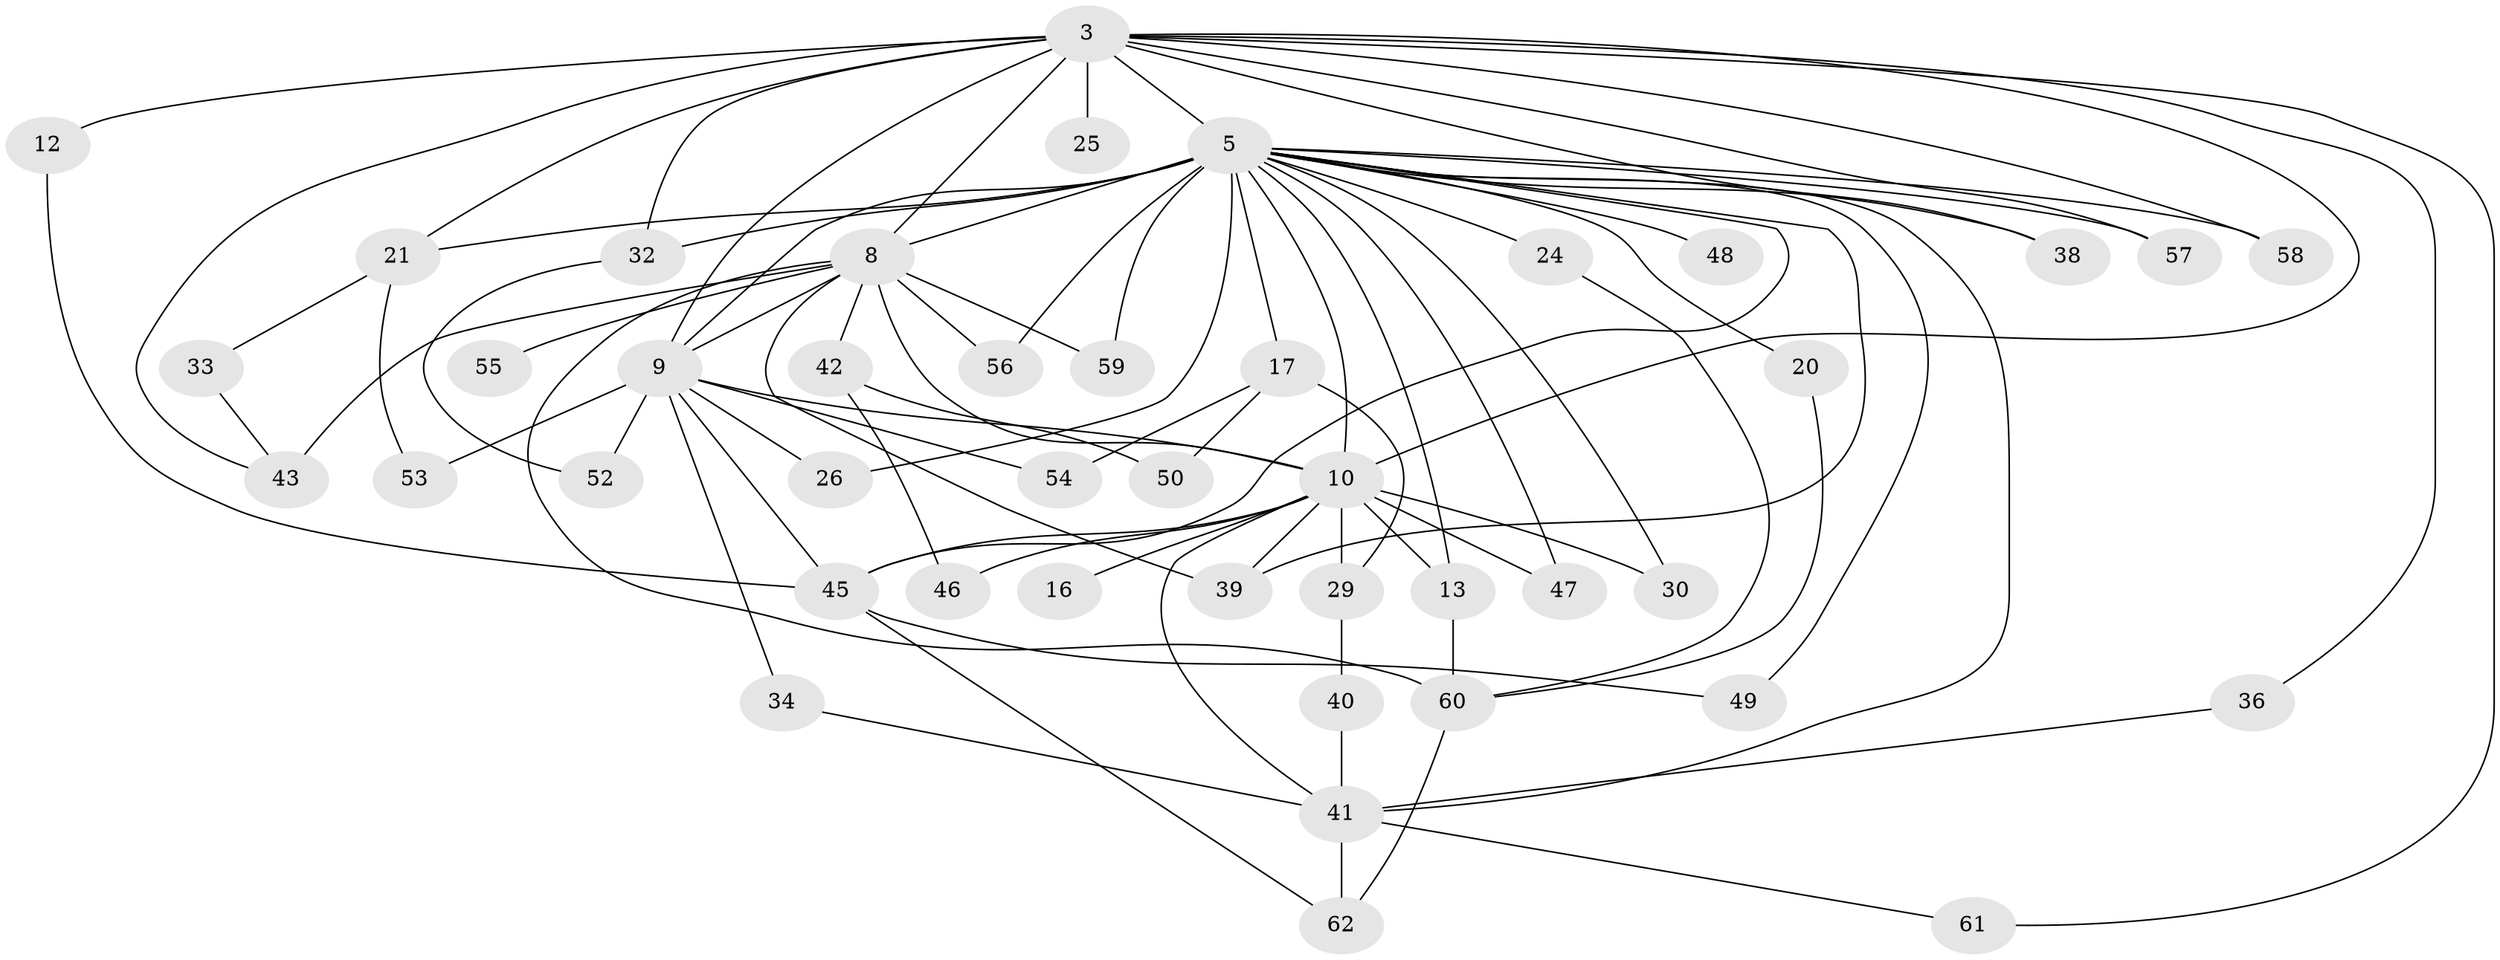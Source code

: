 // original degree distribution, {15: 0.03225806451612903, 20: 0.016129032258064516, 16: 0.06451612903225806, 19: 0.016129032258064516, 13: 0.016129032258064516, 12: 0.016129032258064516, 4: 0.0967741935483871, 3: 0.1774193548387097, 6: 0.03225806451612903, 2: 0.5161290322580645, 7: 0.016129032258064516}
// Generated by graph-tools (version 1.1) at 2025/46/03/04/25 21:46:38]
// undirected, 43 vertices, 83 edges
graph export_dot {
graph [start="1"]
  node [color=gray90,style=filled];
  3 [super="+1"];
  5 [super="+2"];
  8 [super="+7"];
  9 [super="+6"];
  10 [super="+4"];
  12;
  13;
  16;
  17;
  20;
  21;
  24;
  25;
  26;
  29 [super="+11"];
  30;
  32 [super="+28"];
  33;
  34;
  36;
  38;
  39 [super="+22+27"];
  40;
  41 [super="+18"];
  42;
  43 [super="+35"];
  45 [super="+44+37"];
  46;
  47;
  48;
  49;
  50;
  52 [super="+51"];
  53;
  54;
  55;
  56;
  57;
  58;
  59;
  60 [super="+14"];
  61;
  62 [super="+19"];
  3 -- 5 [weight=4];
  3 -- 8 [weight=4];
  3 -- 9 [weight=4];
  3 -- 10 [weight=4];
  3 -- 12 [weight=2];
  3 -- 25 [weight=2];
  3 -- 36;
  3 -- 61;
  3 -- 38;
  3 -- 21;
  3 -- 58;
  3 -- 57;
  3 -- 32;
  3 -- 43;
  5 -- 8 [weight=4];
  5 -- 9 [weight=4];
  5 -- 10 [weight=4];
  5 -- 21;
  5 -- 26;
  5 -- 30;
  5 -- 32 [weight=2];
  5 -- 47;
  5 -- 48 [weight=2];
  5 -- 57;
  5 -- 13;
  5 -- 17;
  5 -- 20;
  5 -- 24;
  5 -- 38;
  5 -- 49;
  5 -- 56;
  5 -- 58;
  5 -- 59;
  5 -- 41;
  5 -- 39;
  5 -- 45;
  8 -- 9 [weight=4];
  8 -- 10 [weight=4];
  8 -- 42 [weight=2];
  8 -- 43 [weight=4];
  8 -- 55 [weight=2];
  8 -- 60 [weight=2];
  8 -- 56;
  8 -- 59;
  8 -- 39 [weight=2];
  9 -- 10 [weight=4];
  9 -- 52 [weight=2];
  9 -- 34;
  9 -- 53;
  9 -- 54;
  9 -- 26;
  9 -- 45;
  10 -- 16 [weight=2];
  10 -- 29 [weight=3];
  10 -- 30;
  10 -- 46;
  10 -- 47;
  10 -- 41 [weight=2];
  10 -- 13;
  10 -- 45 [weight=2];
  10 -- 39;
  12 -- 45;
  13 -- 60;
  17 -- 50;
  17 -- 54;
  17 -- 29;
  20 -- 60;
  21 -- 33;
  21 -- 53;
  24 -- 60;
  29 -- 40;
  32 -- 52;
  33 -- 43;
  34 -- 41;
  36 -- 41;
  40 -- 41;
  41 -- 61;
  41 -- 62;
  42 -- 46;
  42 -- 50;
  45 -- 49;
  45 -- 62;
  60 -- 62;
}
